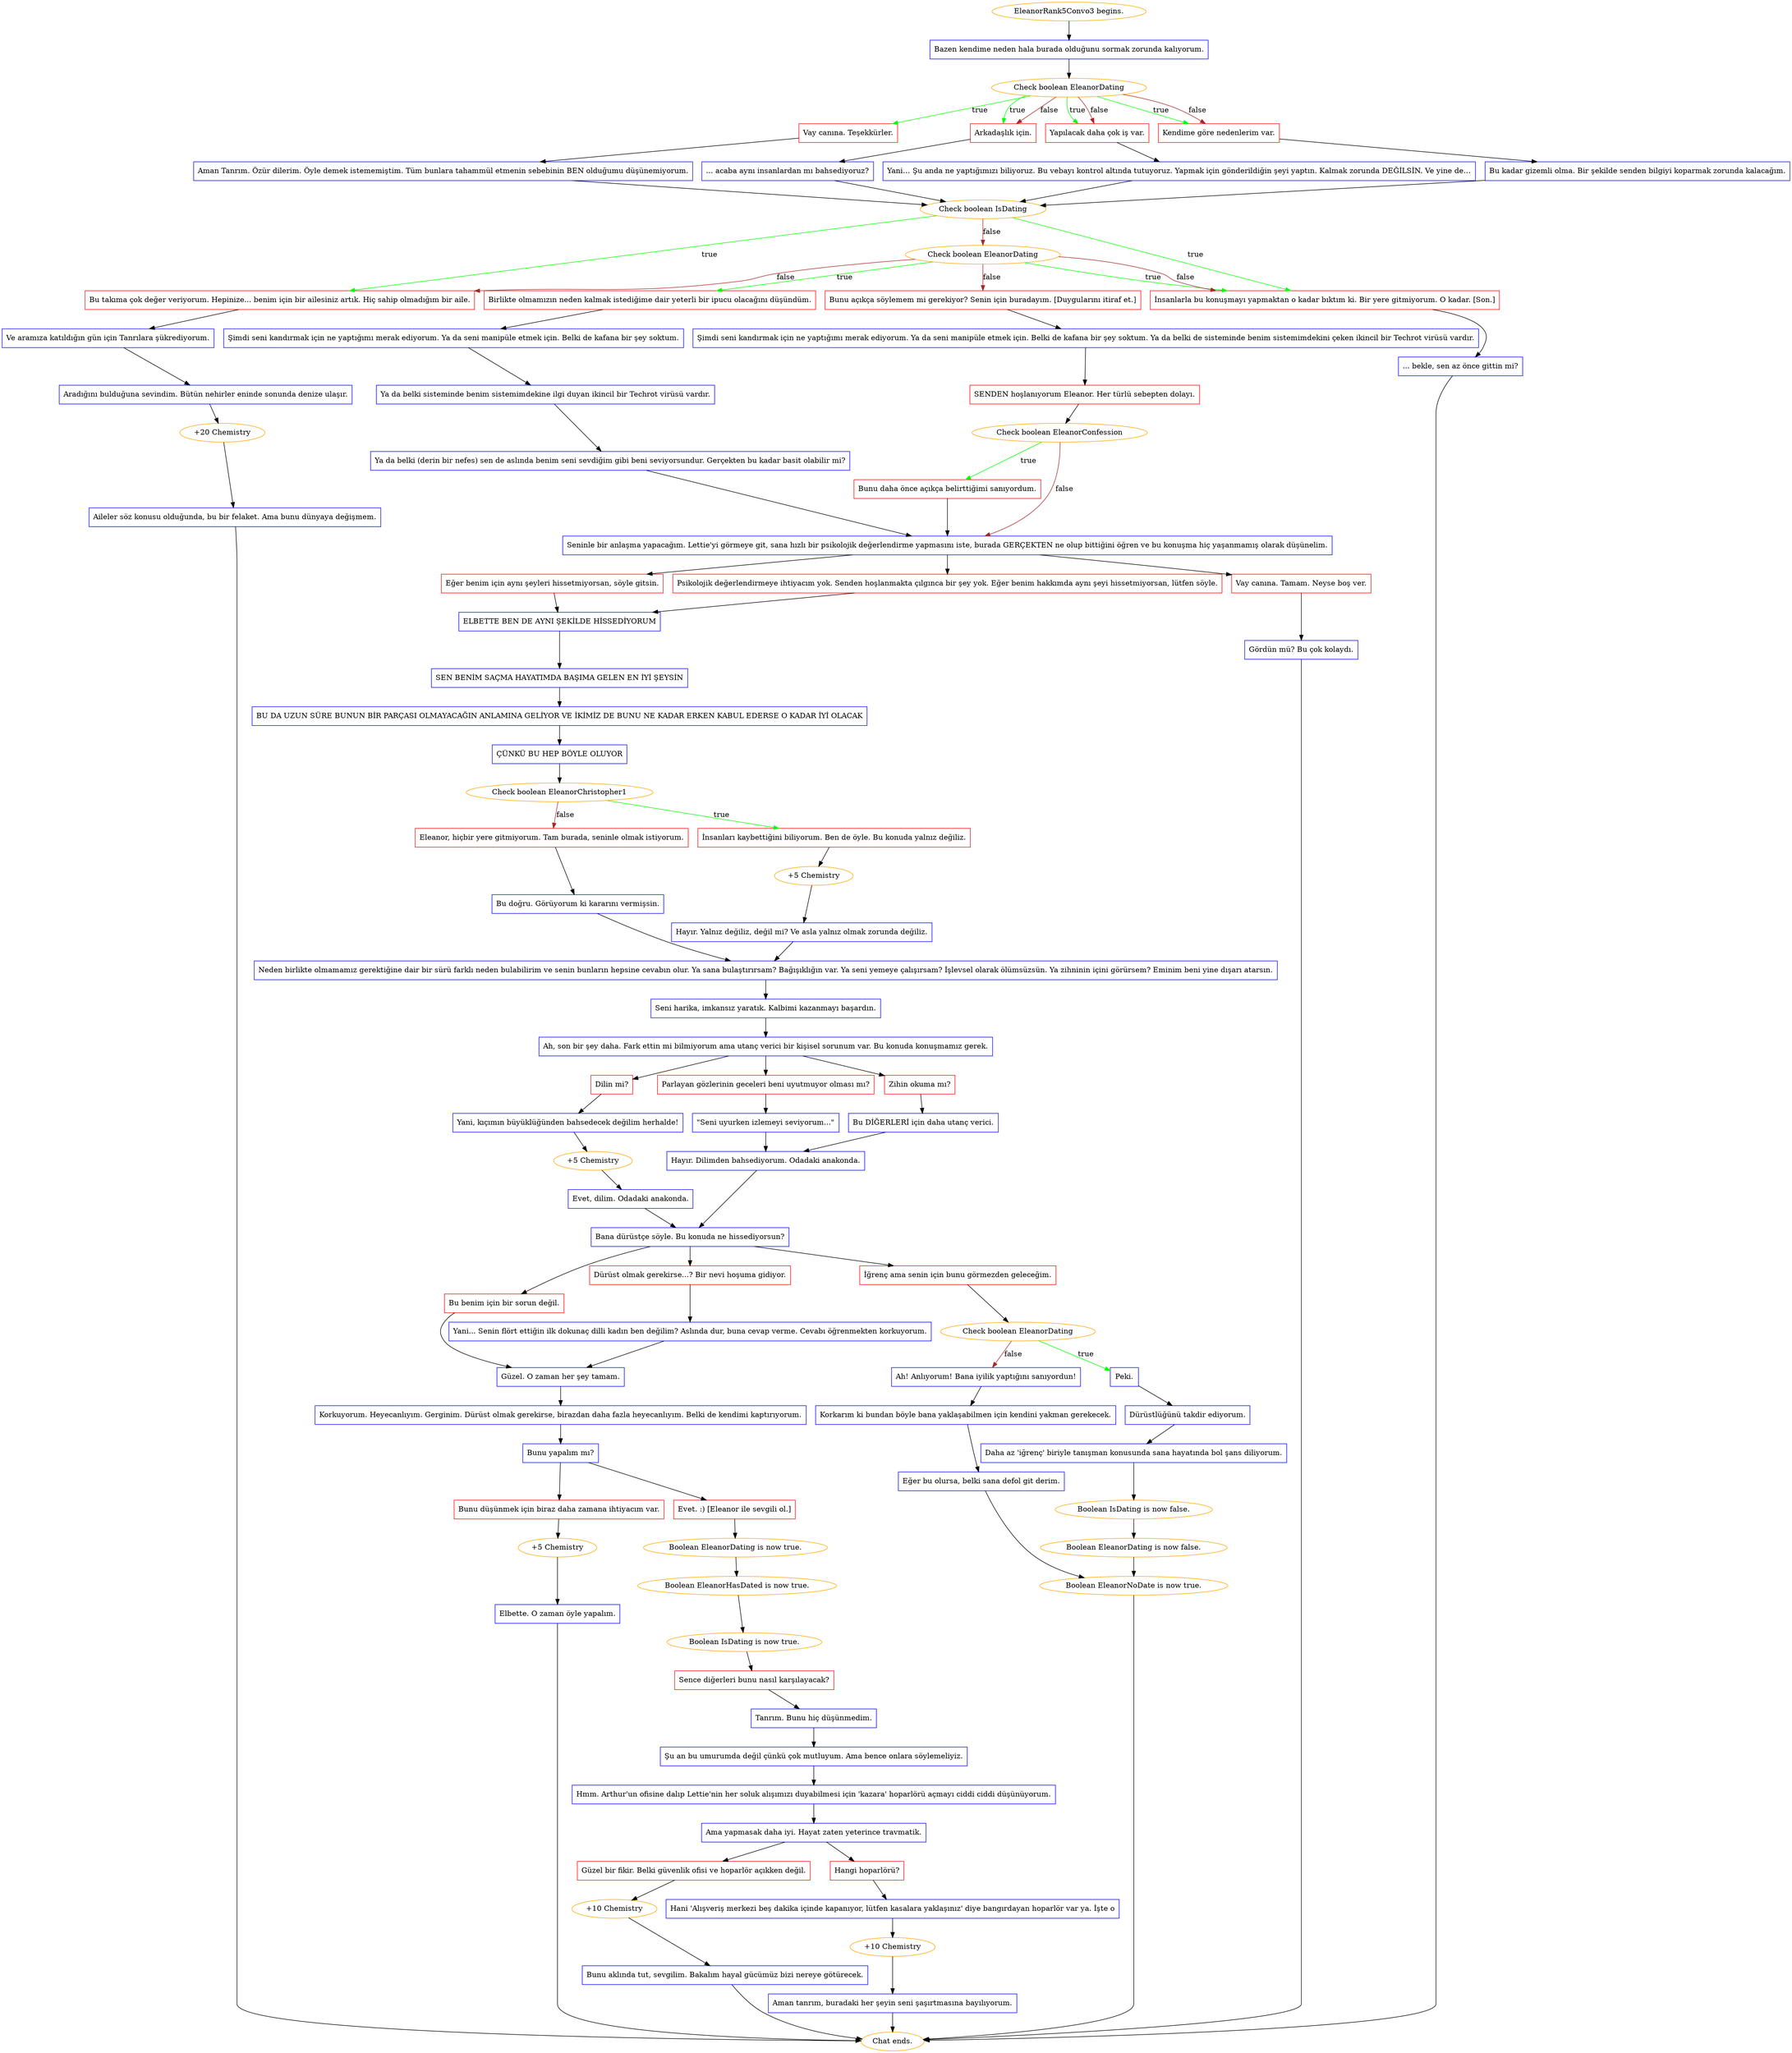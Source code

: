 digraph {
	"EleanorRank5Convo3 begins." [color=orange];
		"EleanorRank5Convo3 begins." -> j636410577;
	j636410577 [label="Bazen kendime neden hala burada olduğunu sormak zorunda kalıyorum.",shape=box,color=blue];
		j636410577 -> j1105820008;
	j1105820008 [label="Check boolean EleanorDating",color=orange];
		j1105820008 -> j3344628760 [label=true,color=green];
		j1105820008 -> j3801044109 [label=true,color=green];
		j1105820008 -> j2922163215 [label=true,color=green];
		j1105820008 -> j4225640902 [label=true,color=green];
		j1105820008 -> j3801044109 [label=false,color=brown];
		j1105820008 -> j2922163215 [label=false,color=brown];
		j1105820008 -> j4225640902 [label=false,color=brown];
	j3344628760 [label="Vay canına. Teşekkürler.",shape=box,color=red];
		j3344628760 -> j2870346188;
	j3801044109 [label="Arkadaşlık için.",shape=box,color=red];
		j3801044109 -> j2608567653;
	j2922163215 [label="Yapılacak daha çok iş var.",shape=box,color=red];
		j2922163215 -> j914518982;
	j4225640902 [label="Kendime göre nedenlerim var.",shape=box,color=red];
		j4225640902 -> j1784252666;
	j2870346188 [label="Aman Tanrım. Özür dilerim. Öyle demek istememiştim. Tüm bunlara tahammül etmenin sebebinin BEN olduğumu düşünemiyorum.",shape=box,color=blue];
		j2870346188 -> j948818843;
	j2608567653 [label="... acaba aynı insanlardan mı bahsediyoruz?",shape=box,color=blue];
		j2608567653 -> j948818843;
	j914518982 [label="Yani… Şu anda ne yaptığımızı biliyoruz. Bu vebayı kontrol altında tutuyoruz. Yapmak için gönderildiğin şeyi yaptın. Kalmak zorunda DEĞİLSİN. Ve yine de…",shape=box,color=blue];
		j914518982 -> j948818843;
	j1784252666 [label="Bu kadar gizemli olma. Bir şekilde senden bilgiyi koparmak zorunda kalacağım.",shape=box,color=blue];
		j1784252666 -> j948818843;
	j948818843 [label="Check boolean IsDating",color=orange];
		j948818843 -> j4257930952 [label=true,color=green];
		j948818843 -> j2228781824 [label=true,color=green];
		j948818843 -> j125273988 [label=false,color=brown];
	j4257930952 [label="İnsanlarla bu konuşmayı yapmaktan o kadar bıktım ki. Bir yere gitmiyorum. O kadar. [Son.]",shape=box,color=red];
		j4257930952 -> j3903244689;
	j2228781824 [label="Bu takıma çok değer veriyorum. Hepinize... benim için bir ailesiniz artık. Hiç sahip olmadığım bir aile.",shape=box,color=red];
		j2228781824 -> j163689546;
	j125273988 [label="Check boolean EleanorDating",color=orange];
		j125273988 -> j1964623683 [label=true,color=green];
		j125273988 -> j4257930952 [label=true,color=green];
		j125273988 -> j804723644 [label=false,color=brown];
		j125273988 -> j2228781824 [label=false,color=brown];
		j125273988 -> j4257930952 [label=false,color=brown];
	j3903244689 [label="... bekle, sen az önce gittin mi?",shape=box,color=blue];
		j3903244689 -> "Chat ends.";
	j163689546 [label="Ve aramıza katıldığın gün için Tanrılara şükrediyorum.",shape=box,color=blue];
		j163689546 -> j1620209581;
	j1964623683 [label="Birlikte olmamızın neden kalmak istediğime dair yeterli bir ipucu olacağını düşündüm.",shape=box,color=red];
		j1964623683 -> j4131289707;
	j804723644 [label="Bunu açıkça söylemem mi gerekiyor? Senin için buradayım. [Duygularını itiraf et.]",shape=box,color=red];
		j804723644 -> j2580636762;
	"Chat ends." [color=orange];
	j1620209581 [label="Aradığını bulduğuna sevindim. Bütün nehirler eninde sonunda denize ulaşır.",shape=box,color=blue];
		j1620209581 -> j3879958750;
	j4131289707 [label="Şimdi seni kandırmak için ne yaptığımı merak ediyorum. Ya da seni manipüle etmek için. Belki de kafana bir şey soktum.",shape=box,color=blue];
		j4131289707 -> j527865319;
	j2580636762 [label="Şimdi seni kandırmak için ne yaptığımı merak ediyorum. Ya da seni manipüle etmek için. Belki de kafana bir şey soktum. Ya da belki de sisteminde benim sistemimdekini çeken ikincil bir Techrot virüsü vardır.",shape=box,color=blue];
		j2580636762 -> j1503999923;
	j3879958750 [label="+20 Chemistry",color=orange];
		j3879958750 -> j3501141721;
	j527865319 [label="Ya da belki sisteminde benim sistemimdekine ilgi duyan ikincil bir Techrot virüsü vardır.",shape=box,color=blue];
		j527865319 -> j375129445;
	j1503999923 [label="SENDEN hoşlanıyorum Eleanor. Her türlü sebepten dolayı.",shape=box,color=red];
		j1503999923 -> j2084162130;
	j3501141721 [label="Aileler söz konusu olduğunda, bu bir felaket. Ama bunu dünyaya değişmem.",shape=box,color=blue];
		j3501141721 -> "Chat ends.";
	j375129445 [label="Ya da belki (derin bir nefes) sen de aslında benim seni sevdiğim gibi beni seviyorsundur. Gerçekten bu kadar basit olabilir mi?",shape=box,color=blue];
		j375129445 -> j2150052113;
	j2084162130 [label="Check boolean EleanorConfession",color=orange];
		j2084162130 -> j1678252059 [label=true,color=green];
		j2084162130 -> j2150052113 [label=false,color=brown];
	j2150052113 [label="Seninle bir anlaşma yapacağım. Lettie'yi görmeye git, sana hızlı bir psikolojik değerlendirme yapmasını iste, burada GERÇEKTEN ne olup bittiğini öğren ve bu konuşma hiç yaşanmamış olarak düşünelim.",shape=box,color=blue];
		j2150052113 -> j1624698292;
		j2150052113 -> j1382890551;
		j2150052113 -> j547340089;
	j1678252059 [label="Bunu daha önce açıkça belirttiğimi sanıyordum.",shape=box,color=red];
		j1678252059 -> j2150052113;
	j1624698292 [label="Psikolojik değerlendirmeye ihtiyacım yok. Senden hoşlanmakta çılgınca bir şey yok. Eğer benim hakkımda aynı şeyi hissetmiyorsan, lütfen söyle.",shape=box,color=red];
		j1624698292 -> j898239487;
	j1382890551 [label="Eğer benim için aynı şeyleri hissetmiyorsan, söyle gitsin.",shape=box,color=red];
		j1382890551 -> j898239487;
	j547340089 [label="Vay canına. Tamam. Neyse boş ver.",shape=box,color=red];
		j547340089 -> j2422368831;
	j898239487 [label="ELBETTE BEN DE AYNI ŞEKİLDE HİSSEDİYORUM",shape=box,color=blue];
		j898239487 -> j762882601;
	j2422368831 [label="Gördün mü? Bu çok kolaydı.",shape=box,color=blue];
		j2422368831 -> "Chat ends.";
	j762882601 [label="SEN BENİM SAÇMA HAYATIMDA BAŞIMA GELEN EN İYİ ŞEYSİN",shape=box,color=blue];
		j762882601 -> j923825239;
	j923825239 [label="BU DA UZUN SÜRE BUNUN BİR PARÇASI OLMAYACAĞIN ANLAMINA GELİYOR VE İKİMİZ DE BUNU NE KADAR ERKEN KABUL EDERSE O KADAR İYİ OLACAK",shape=box,color=blue];
		j923825239 -> j3806468650;
	j3806468650 [label="ÇÜNKÜ BU HEP BÖYLE OLUYOR",shape=box,color=blue];
		j3806468650 -> j2953212660;
	j2953212660 [label="Check boolean EleanorChristopher1",color=orange];
		j2953212660 -> j1834788908 [label=true,color=green];
		j2953212660 -> j1698766142 [label=false,color=brown];
	j1834788908 [label="İnsanları kaybettiğini biliyorum. Ben de öyle. Bu konuda yalnız değiliz.",shape=box,color=red];
		j1834788908 -> j1865660327;
	j1698766142 [label="Eleanor, hiçbir yere gitmiyorum. Tam burada, seninle olmak istiyorum.",shape=box,color=red];
		j1698766142 -> j675966217;
	j1865660327 [label="+5 Chemistry",color=orange];
		j1865660327 -> j3150522756;
	j675966217 [label="Bu doğru. Görüyorum ki kararını vermişsin.",shape=box,color=blue];
		j675966217 -> j3712789089;
	j3150522756 [label="Hayır. Yalnız değiliz, değil mi? Ve asla yalnız olmak zorunda değiliz.",shape=box,color=blue];
		j3150522756 -> j3712789089;
	j3712789089 [label="Neden birlikte olmamamız gerektiğine dair bir sürü farklı neden bulabilirim ve senin bunların hepsine cevabın olur. Ya sana bulaştırırsam? Bağışıklığın var. Ya seni yemeye çalışırsam? İşlevsel olarak ölümsüzsün. Ya zihninin içini görürsem? Eminim beni yine dışarı atarsın.",shape=box,color=blue];
		j3712789089 -> j1129436272;
	j1129436272 [label="Seni harika, imkansız yaratık. Kalbimi kazanmayı başardın.",shape=box,color=blue];
		j1129436272 -> j3648168110;
	j3648168110 [label="Ah, son bir şey daha. Fark ettin mi bilmiyorum ama utanç verici bir kişisel sorunum var. Bu konuda konuşmamız gerek.",shape=box,color=blue];
		j3648168110 -> j1674542796;
		j3648168110 -> j4210906788;
		j3648168110 -> j2612741508;
	j1674542796 [label="Parlayan gözlerinin geceleri beni uyutmuyor olması mı?",shape=box,color=red];
		j1674542796 -> j2286458575;
	j4210906788 [label="Zihin okuma mı?",shape=box,color=red];
		j4210906788 -> j2371216054;
	j2612741508 [label="Dilin mi?",shape=box,color=red];
		j2612741508 -> j908123024;
	j2286458575 [label="\"Seni uyurken izlemeyi seviyorum...\"",shape=box,color=blue];
		j2286458575 -> j3788003992;
	j2371216054 [label="Bu DİĞERLERİ için daha utanç verici.",shape=box,color=blue];
		j2371216054 -> j3788003992;
	j908123024 [label="Yani, kıçımın büyüklüğünden bahsedecek değilim herhalde!",shape=box,color=blue];
		j908123024 -> j3337730515;
	j3788003992 [label="Hayır. Dilimden bahsediyorum. Odadaki anakonda.",shape=box,color=blue];
		j3788003992 -> j2746300869;
	j3337730515 [label="+5 Chemistry",color=orange];
		j3337730515 -> j793478405;
	j2746300869 [label="Bana dürüstçe söyle. Bu konuda ne hissediyorsun?",shape=box,color=blue];
		j2746300869 -> j3768297367;
		j2746300869 -> j3349032072;
		j2746300869 -> j1261036669;
	j793478405 [label="Evet, dilim. Odadaki anakonda.",shape=box,color=blue];
		j793478405 -> j2746300869;
	j3768297367 [label="İğrenç ama senin için bunu görmezden geleceğim.",shape=box,color=red];
		j3768297367 -> j737588234;
	j3349032072 [label="Bu benim için bir sorun değil.",shape=box,color=red];
		j3349032072 -> j1810897386;
	j1261036669 [label="Dürüst olmak gerekirse...? Bir nevi hoşuma gidiyor.",shape=box,color=red];
		j1261036669 -> j1303881445;
	j737588234 [label="Check boolean EleanorDating",color=orange];
		j737588234 -> j615107312 [label=true,color=green];
		j737588234 -> j2626106300 [label=false,color=brown];
	j1810897386 [label="Güzel. O zaman her şey tamam.",shape=box,color=blue];
		j1810897386 -> j1858495131;
	j1303881445 [label="Yani... Senin flört ettiğin ilk dokunaç dilli kadın ben değilim? Aslında dur, buna cevap verme. Cevabı öğrenmekten korkuyorum.",shape=box,color=blue];
		j1303881445 -> j1810897386;
	j615107312 [label="Peki.",shape=box,color=blue];
		j615107312 -> j2589828585;
	j2626106300 [label="Ah! Anlıyorum! Bana iyilik yaptığını sanıyordun!",shape=box,color=blue];
		j2626106300 -> j1577610177;
	j1858495131 [label="Korkuyorum. Heyecanlıyım. Gerginim. Dürüst olmak gerekirse, birazdan daha fazla heyecanlıyım. Belki de kendimi kaptırıyorum.",shape=box,color=blue];
		j1858495131 -> j3472207576;
	j2589828585 [label="Dürüstlüğünü takdir ediyorum.",shape=box,color=blue];
		j2589828585 -> j2299283798;
	j1577610177 [label="Korkarım ki bundan böyle bana yaklaşabilmen için kendini yakman gerekecek.",shape=box,color=blue];
		j1577610177 -> j3602964924;
	j3472207576 [label="Bunu yapalım mı?",shape=box,color=blue];
		j3472207576 -> j1256246081;
		j3472207576 -> j1467143862;
	j2299283798 [label="Daha az 'iğrenç' biriyle tanışman konusunda sana hayatında bol şans diliyorum.",shape=box,color=blue];
		j2299283798 -> j3127028283;
	j3602964924 [label="Eğer bu olursa, belki sana defol git derim.",shape=box,color=blue];
		j3602964924 -> j2728200779;
	j1256246081 [label="Evet. :) [Eleanor ile sevgili ol.]",shape=box,color=red];
		j1256246081 -> j1319654476;
	j1467143862 [label="Bunu düşünmek için biraz daha zamana ihtiyacım var.",shape=box,color=red];
		j1467143862 -> j1030669816;
	j3127028283 [label="Boolean IsDating is now false.",color=orange];
		j3127028283 -> j3856107511;
	j2728200779 [label="Boolean EleanorNoDate is now true.",color=orange];
		j2728200779 -> "Chat ends.";
	j1319654476 [label="Boolean EleanorDating is now true.",color=orange];
		j1319654476 -> j1553360568;
	j1030669816 [label="+5 Chemistry",color=orange];
		j1030669816 -> j4170402913;
	j3856107511 [label="Boolean EleanorDating is now false.",color=orange];
		j3856107511 -> j2728200779;
	j1553360568 [label="Boolean EleanorHasDated is now true.",color=orange];
		j1553360568 -> j2408298193;
	j4170402913 [label="Elbette. O zaman öyle yapalım.",shape=box,color=blue];
		j4170402913 -> "Chat ends.";
	j2408298193 [label="Boolean IsDating is now true.",color=orange];
		j2408298193 -> j3119191633;
	j3119191633 [label="Sence diğerleri bunu nasıl karşılayacak?",shape=box,color=red];
		j3119191633 -> j851354790;
	j851354790 [label="Tanrım. Bunu hiç düşünmedim.",shape=box,color=blue];
		j851354790 -> j1526990093;
	j1526990093 [label="Şu an bu umurumda değil çünkü çok mutluyum. Ama bence onlara söylemeliyiz.",shape=box,color=blue];
		j1526990093 -> j2667667034;
	j2667667034 [label="Hmm. Arthur'un ofisine dalıp Lettie'nin her soluk alışımızı duyabilmesi için 'kazara' hoparlörü açmayı ciddi ciddi düşünüyorum.",shape=box,color=blue];
		j2667667034 -> j1211162126;
	j1211162126 [label="Ama yapmasak daha iyi. Hayat zaten yeterince travmatik.",shape=box,color=blue];
		j1211162126 -> j968198639;
		j1211162126 -> j1724246833;
	j968198639 [label="Güzel bir fikir. Belki güvenlik ofisi ve hoparlör açıkken değil.",shape=box,color=red];
		j968198639 -> j1377729409;
	j1724246833 [label="Hangi hoparlörü?",shape=box,color=red];
		j1724246833 -> j3440183268;
	j1377729409 [label="+10 Chemistry",color=orange];
		j1377729409 -> j3306405186;
	j3440183268 [label="Hani 'Alışveriş merkezi beş dakika içinde kapanıyor, lütfen kasalara yaklaşınız' diye bangırdayan hoparlör var ya. İşte o",shape=box,color=blue];
		j3440183268 -> j2591358000;
	j3306405186 [label="Bunu aklında tut, sevgilim. Bakalım hayal gücümüz bizi nereye götürecek.",shape=box,color=blue];
		j3306405186 -> "Chat ends.";
	j2591358000 [label="+10 Chemistry",color=orange];
		j2591358000 -> j1845374103;
	j1845374103 [label="Aman tanrım, buradaki her şeyin seni şaşırtmasına bayılıyorum.",shape=box,color=blue];
		j1845374103 -> "Chat ends.";
}